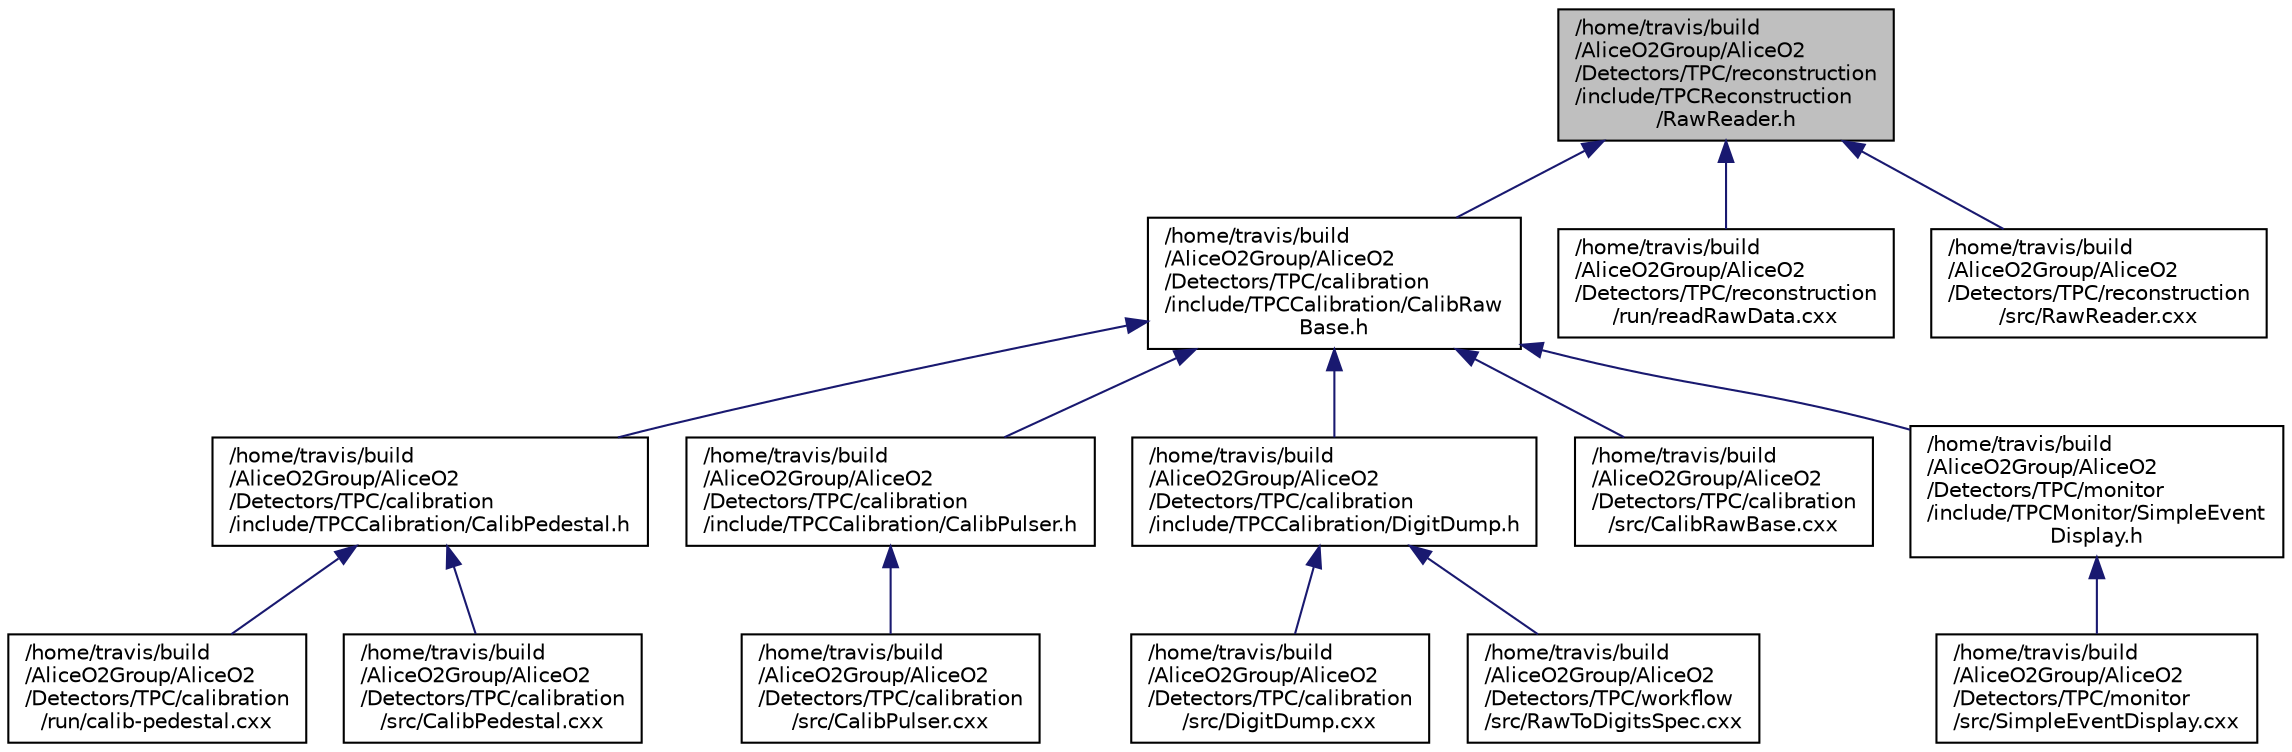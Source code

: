 digraph "/home/travis/build/AliceO2Group/AliceO2/Detectors/TPC/reconstruction/include/TPCReconstruction/RawReader.h"
{
 // INTERACTIVE_SVG=YES
  bgcolor="transparent";
  edge [fontname="Helvetica",fontsize="10",labelfontname="Helvetica",labelfontsize="10"];
  node [fontname="Helvetica",fontsize="10",shape=record];
  Node47 [label="/home/travis/build\l/AliceO2Group/AliceO2\l/Detectors/TPC/reconstruction\l/include/TPCReconstruction\l/RawReader.h",height=0.2,width=0.4,color="black", fillcolor="grey75", style="filled", fontcolor="black"];
  Node47 -> Node48 [dir="back",color="midnightblue",fontsize="10",style="solid",fontname="Helvetica"];
  Node48 [label="/home/travis/build\l/AliceO2Group/AliceO2\l/Detectors/TPC/calibration\l/include/TPCCalibration/CalibRaw\lBase.h",height=0.2,width=0.4,color="black",URL="$d7/dd7/CalibRawBase_8h.html"];
  Node48 -> Node49 [dir="back",color="midnightblue",fontsize="10",style="solid",fontname="Helvetica"];
  Node49 [label="/home/travis/build\l/AliceO2Group/AliceO2\l/Detectors/TPC/calibration\l/include/TPCCalibration/CalibPedestal.h",height=0.2,width=0.4,color="black",URL="$da/df1/CalibPedestal_8h.html"];
  Node49 -> Node50 [dir="back",color="midnightblue",fontsize="10",style="solid",fontname="Helvetica"];
  Node50 [label="/home/travis/build\l/AliceO2Group/AliceO2\l/Detectors/TPC/calibration\l/run/calib-pedestal.cxx",height=0.2,width=0.4,color="black",URL="$dd/d58/calib-pedestal_8cxx.html"];
  Node49 -> Node51 [dir="back",color="midnightblue",fontsize="10",style="solid",fontname="Helvetica"];
  Node51 [label="/home/travis/build\l/AliceO2Group/AliceO2\l/Detectors/TPC/calibration\l/src/CalibPedestal.cxx",height=0.2,width=0.4,color="black",URL="$d6/d99/CalibPedestal_8cxx.html"];
  Node48 -> Node52 [dir="back",color="midnightblue",fontsize="10",style="solid",fontname="Helvetica"];
  Node52 [label="/home/travis/build\l/AliceO2Group/AliceO2\l/Detectors/TPC/calibration\l/include/TPCCalibration/CalibPulser.h",height=0.2,width=0.4,color="black",URL="$d2/d5d/CalibPulser_8h.html"];
  Node52 -> Node53 [dir="back",color="midnightblue",fontsize="10",style="solid",fontname="Helvetica"];
  Node53 [label="/home/travis/build\l/AliceO2Group/AliceO2\l/Detectors/TPC/calibration\l/src/CalibPulser.cxx",height=0.2,width=0.4,color="black",URL="$d4/ddc/CalibPulser_8cxx.html"];
  Node48 -> Node54 [dir="back",color="midnightblue",fontsize="10",style="solid",fontname="Helvetica"];
  Node54 [label="/home/travis/build\l/AliceO2Group/AliceO2\l/Detectors/TPC/calibration\l/include/TPCCalibration/DigitDump.h",height=0.2,width=0.4,color="black",URL="$d6/d25/DigitDump_8h.html"];
  Node54 -> Node55 [dir="back",color="midnightblue",fontsize="10",style="solid",fontname="Helvetica"];
  Node55 [label="/home/travis/build\l/AliceO2Group/AliceO2\l/Detectors/TPC/calibration\l/src/DigitDump.cxx",height=0.2,width=0.4,color="black",URL="$d6/d66/DigitDump_8cxx.html"];
  Node54 -> Node56 [dir="back",color="midnightblue",fontsize="10",style="solid",fontname="Helvetica"];
  Node56 [label="/home/travis/build\l/AliceO2Group/AliceO2\l/Detectors/TPC/workflow\l/src/RawToDigitsSpec.cxx",height=0.2,width=0.4,color="black",URL="$d5/d78/RawToDigitsSpec_8cxx.html"];
  Node48 -> Node57 [dir="back",color="midnightblue",fontsize="10",style="solid",fontname="Helvetica"];
  Node57 [label="/home/travis/build\l/AliceO2Group/AliceO2\l/Detectors/TPC/calibration\l/src/CalibRawBase.cxx",height=0.2,width=0.4,color="black",URL="$d9/d74/CalibRawBase_8cxx.html"];
  Node48 -> Node58 [dir="back",color="midnightblue",fontsize="10",style="solid",fontname="Helvetica"];
  Node58 [label="/home/travis/build\l/AliceO2Group/AliceO2\l/Detectors/TPC/monitor\l/include/TPCMonitor/SimpleEvent\lDisplay.h",height=0.2,width=0.4,color="black",URL="$db/dc3/SimpleEventDisplay_8h.html"];
  Node58 -> Node59 [dir="back",color="midnightblue",fontsize="10",style="solid",fontname="Helvetica"];
  Node59 [label="/home/travis/build\l/AliceO2Group/AliceO2\l/Detectors/TPC/monitor\l/src/SimpleEventDisplay.cxx",height=0.2,width=0.4,color="black",URL="$d9/df5/SimpleEventDisplay_8cxx.html"];
  Node47 -> Node60 [dir="back",color="midnightblue",fontsize="10",style="solid",fontname="Helvetica"];
  Node60 [label="/home/travis/build\l/AliceO2Group/AliceO2\l/Detectors/TPC/reconstruction\l/run/readRawData.cxx",height=0.2,width=0.4,color="black",URL="$d0/db1/readRawData_8cxx.html"];
  Node47 -> Node61 [dir="back",color="midnightblue",fontsize="10",style="solid",fontname="Helvetica"];
  Node61 [label="/home/travis/build\l/AliceO2Group/AliceO2\l/Detectors/TPC/reconstruction\l/src/RawReader.cxx",height=0.2,width=0.4,color="black",URL="$d4/ddf/RawReader_8cxx.html"];
}
